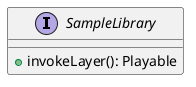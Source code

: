 @startuml(id=SampleLibrary)
interface SampleLibrary{
+invokeLayer(): Playable
}
@enduml


@startuml(id=V1SampleLibrary)
class V1SampleLibrary<<SampleLibrary>>{

}
@enduml


@startuml(id=SampleLibraryFactory)
class SampleLibraryFactory{
+prepareSamples()
}
@enduml


@startuml(id=TriggerGraph)
interface TriggerGraph{
+invokeLayer(): Playable
}
@enduml

@startuml(id=V1TriggerGraph)
class V1TriggerGraph<<TriggerGraph>>{

}
@enduml

@startuml(id=TriggerGraphFactory)
class TriggerGraphFactory{
+{static}prepareTriggers()
}
@enduml


'''



@startuml(id=Instrument)
class Instrument{
-ResourceManager
-Player
init()
}
@enduml


@startuml(id=ResourceManagerFactory)
class ResourceManagerFactory{
{static} getResourceManagerInstance(): ResourceManager
}
@enduml


@startuml(id=ResourceManager)
interface ResourceManager{

+ prepareSnapshot()
- analyzeFiles()
+ getGroupCount()
+ getLayerCount(group: Int)
+ getRoundRobinCount(group: Int, layer: Int)
+ getResource(group: Int, layer: Int, roundRobin: Int)
}
@enduml

@startuml(id=SimpleResourceManager)
class SimpleResourceManager<<ResourceManager>>{
directorySnapshot
init()
}
@enduml


@startuml(id=TriggerManager)
interface TriggerManager{
prepareTriggerManager()
computeZoneLayer(Point): ZoneLayer
}
@enduml


@startuml(id=SimpleTriggerManager)
class SimpleTriggerManager<<TriggerManager>>{
TriggerGraph
}
@enduml



@startuml(id=TriggerZone)
interface TriggerZone{
invokeLayer(Point): ZoneLayer
}
@enduml


@startuml(id=HeadZone)
class HeadZone<<HeadZone>>{

}
@enduml


@startuml(id=RimZone)
class RimZone<<HeadZone>>{

}
@enduml


@startuml(id=ZoneLayer)
interface ZoneLayer{
getLayer(Point): ZoneLayer
}
@enduml


@startuml(id=HeadZoneLayer)
class HeadZoneLayer<<ZoneLayer>>{

}
@enduml


@startuml(id=RimZoneLayer)
class RimZoneLayer<<ZoneLayer>>{

}
@enduml


@startuml(id=PlayerFactory)
class PlayerFactory{

+{static} getInstance(TriggerManager, SampleManager)
}
@enduml


@startuml(id=Player)
interface Player{
+invokePlayable(): Playable
-startThread()
-play(Playable)
}
@enduml



@startuml(id=SimplePlayer)
class SimplePlayer<<Player>>{
-TriggerManager
-SampleManager
}
@enduml



@startuml(id=LayerLogic)
interface LayerLogic{
computeID(): SampleID
addInstance(SampleID)
}
@enduml


@startuml(id=SimpleLayerLogic)
class SimpleLayerLogic<<LayerLogic>>{
history: Queue<SampleID>

}
@enduml


@startuml(id=SampleManager)
interface SampleManager{
+computeSample(ZoneLayer): Playable
+invokeSampleGroup(ZoneLayer): Playable
+prepareSampleManager()
}
@enduml


@startuml(id=SimpleSampleManager)
class SimpleSampleManager<<SampleManager>>{
-layers: Map<ZoneLayer, SampleLayer>
}
@enduml


@startuml(id=SampleGroup)
interface SampleGroup{
invokeLayer(): Playable
}
@enduml


@startuml(id=HeadSampleGroup)
class HeadSampleGroup<<SampleGroup>>{

}
@enduml


@startuml(id=RimSampleGroup)
class RimSampleGroup<<SampleGroup>>{

}
@enduml


@startuml(id=SampleLayer)
interface SampleLayer{
+invokeSample(): Playable
+addSample(Playable)
}
@enduml


@startuml(id=HeadSampleLayer)
class HeadSampleLayer<<SampleLayer>>{
samplesThisLayer: Map<SampleID, Playable>
}
@enduml


@startuml(id=RimSampleLayer)
class RimSampleLayer<<SampleLayer>>{
samplesThisLayer: Map<SampleID, Playable>
}
@enduml


@startuml(id=SampleID)
interface SampleID{

}
@enduml


@startuml(id=SampleCoords)
class SampleCoords<<SampleID>>{
layer: Int
roundRobin: Int
}
@enduml


@startuml(id=Playable)
interface Playable{
-createPlayer()
+play()
+getPlayable(): Playable
+getSampleID(): SampleID
}
@enduml


@startuml(id=V1Sample)
class V1Sample<<Playable>>{
context: Context
sampleID: SampleID
resourceID: Int
{field} availPlayers: Queue<MediaPlayer> (or ExoPlayer)
{field} busyPlayers: Queue<MediaPlayer> (or ExoPlayer)
moveToBusy()
}
@enduml

